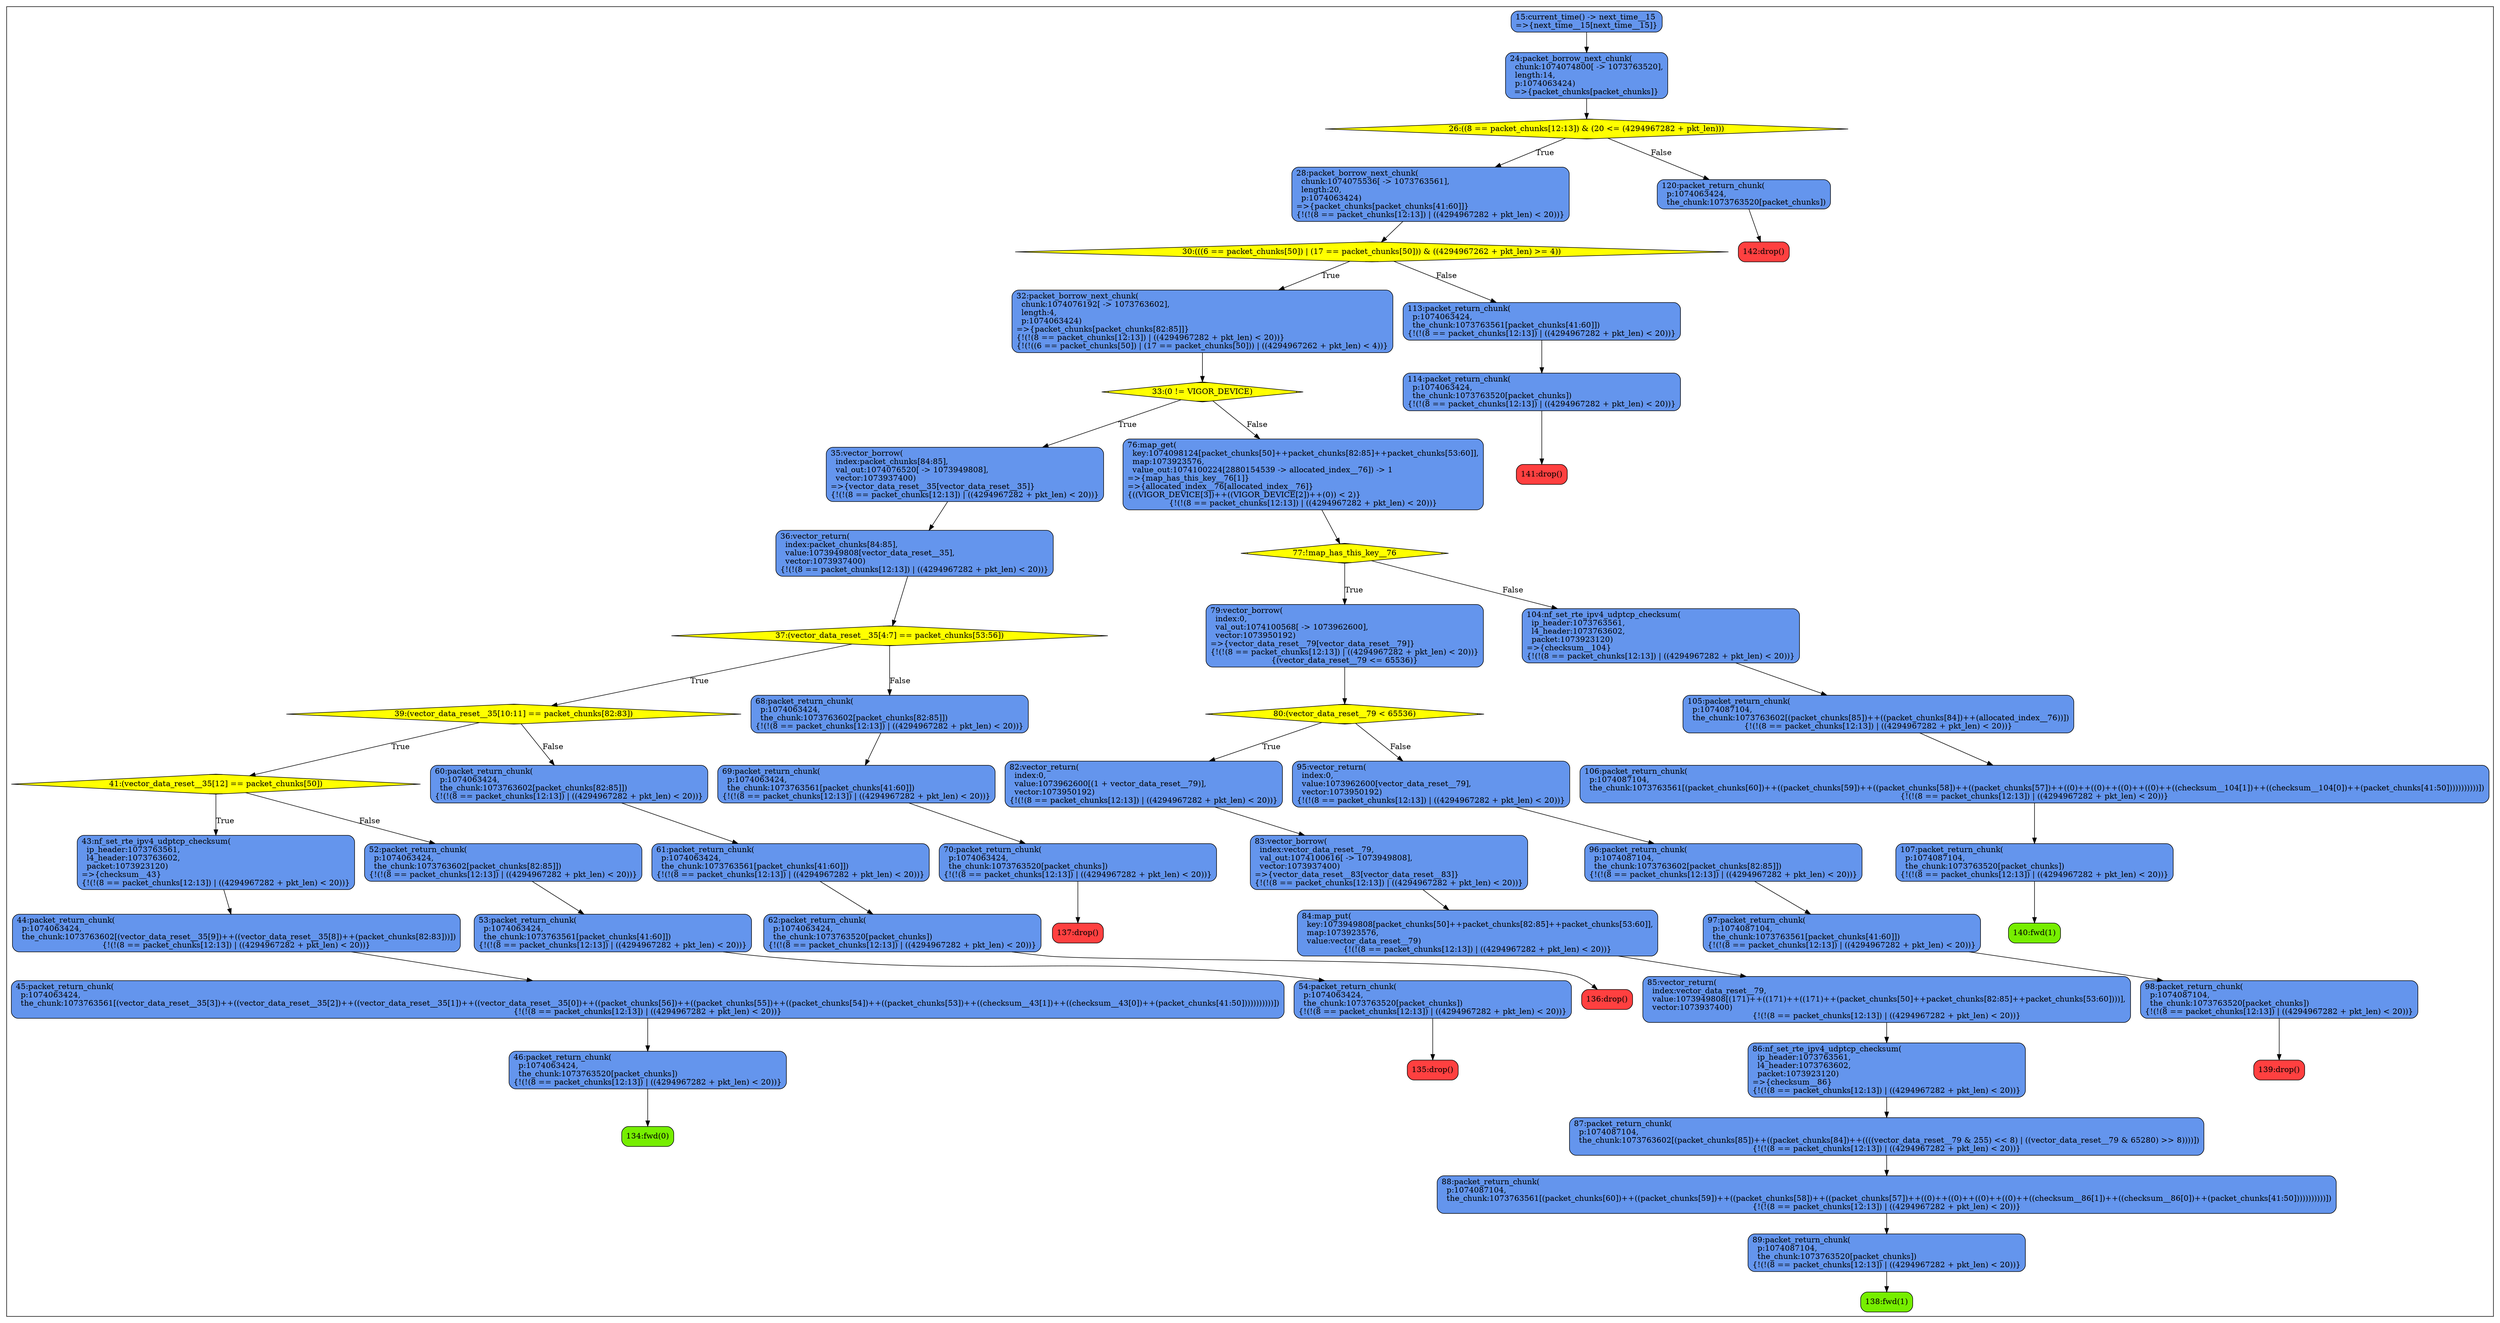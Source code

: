 digraph mygraph {
	node [shape=box style=rounded border=0];
	subgraph clusterprocess {
		node [style="rounded,filled",color=black];
		134 [label="134:fwd(0)", fillcolor="chartreuse2"];
		46 [label="46:packet_return_chunk(\l  p:1074063424,\l  the_chunk:1073763520[packet_chunks])\l{!(!(8 == packet_chunks[12:13]) | ((4294967282 + pkt_len) < 20))}", fillcolor="cornflowerblue"];
		46 -> 134;
		45 [label="45:packet_return_chunk(\l  p:1074063424,\l  the_chunk:1073763561[(vector_data_reset__35[3])++((vector_data_reset__35[2])++((vector_data_reset__35[1])++((vector_data_reset__35[0])++((packet_chunks[56])++((packet_chunks[55])++((packet_chunks[54])++((packet_chunks[53])++((checksum__43[1])++((checksum__43[0])++(packet_chunks[41:50]))))))))))])\l{!(!(8 == packet_chunks[12:13]) | ((4294967282 + pkt_len) < 20))}", fillcolor="cornflowerblue"];
		45 -> 46;
		44 [label="44:packet_return_chunk(\l  p:1074063424,\l  the_chunk:1073763602[(vector_data_reset__35[9])++((vector_data_reset__35[8])++(packet_chunks[82:83]))])\l{!(!(8 == packet_chunks[12:13]) | ((4294967282 + pkt_len) < 20))}", fillcolor="cornflowerblue"];
		44 -> 45;
		43 [label="43:nf_set_rte_ipv4_udptcp_checksum(\l  ip_header:1073763561,\l  l4_header:1073763602,\l  packet:1073923120)\l=>{checksum__43}\l{!(!(8 == packet_chunks[12:13]) | ((4294967282 + pkt_len) < 20))}", fillcolor="cornflowerblue"];
		43 -> 44;
		135 [label="135:drop()", fillcolor="brown1"];
		54 [label="54:packet_return_chunk(\l  p:1074063424,\l  the_chunk:1073763520[packet_chunks])\l{!(!(8 == packet_chunks[12:13]) | ((4294967282 + pkt_len) < 20))}", fillcolor="cornflowerblue"];
		54 -> 135;
		53 [label="53:packet_return_chunk(\l  p:1074063424,\l  the_chunk:1073763561[packet_chunks[41:60]])\l{!(!(8 == packet_chunks[12:13]) | ((4294967282 + pkt_len) < 20))}", fillcolor="cornflowerblue"];
		53 -> 54;
		52 [label="52:packet_return_chunk(\l  p:1074063424,\l  the_chunk:1073763602[packet_chunks[82:85]])\l{!(!(8 == packet_chunks[12:13]) | ((4294967282 + pkt_len) < 20))}", fillcolor="cornflowerblue"];
		52 -> 53;
		41 [shape=Mdiamond, label="41:(vector_data_reset__35[12] == packet_chunks[50])", fillcolor="yellow"];
		41 -> 43 [label="True"];
		41 -> 52 [label="False"];
		136 [label="136:drop()", fillcolor="brown1"];
		62 [label="62:packet_return_chunk(\l  p:1074063424,\l  the_chunk:1073763520[packet_chunks])\l{!(!(8 == packet_chunks[12:13]) | ((4294967282 + pkt_len) < 20))}", fillcolor="cornflowerblue"];
		62 -> 136;
		61 [label="61:packet_return_chunk(\l  p:1074063424,\l  the_chunk:1073763561[packet_chunks[41:60]])\l{!(!(8 == packet_chunks[12:13]) | ((4294967282 + pkt_len) < 20))}", fillcolor="cornflowerblue"];
		61 -> 62;
		60 [label="60:packet_return_chunk(\l  p:1074063424,\l  the_chunk:1073763602[packet_chunks[82:85]])\l{!(!(8 == packet_chunks[12:13]) | ((4294967282 + pkt_len) < 20))}", fillcolor="cornflowerblue"];
		60 -> 61;
		39 [shape=Mdiamond, label="39:(vector_data_reset__35[10:11] == packet_chunks[82:83])", fillcolor="yellow"];
		39 -> 41 [label="True"];
		39 -> 60 [label="False"];
		137 [label="137:drop()", fillcolor="brown1"];
		70 [label="70:packet_return_chunk(\l  p:1074063424,\l  the_chunk:1073763520[packet_chunks])\l{!(!(8 == packet_chunks[12:13]) | ((4294967282 + pkt_len) < 20))}", fillcolor="cornflowerblue"];
		70 -> 137;
		69 [label="69:packet_return_chunk(\l  p:1074063424,\l  the_chunk:1073763561[packet_chunks[41:60]])\l{!(!(8 == packet_chunks[12:13]) | ((4294967282 + pkt_len) < 20))}", fillcolor="cornflowerblue"];
		69 -> 70;
		68 [label="68:packet_return_chunk(\l  p:1074063424,\l  the_chunk:1073763602[packet_chunks[82:85]])\l{!(!(8 == packet_chunks[12:13]) | ((4294967282 + pkt_len) < 20))}", fillcolor="cornflowerblue"];
		68 -> 69;
		37 [shape=Mdiamond, label="37:(vector_data_reset__35[4:7] == packet_chunks[53:56])", fillcolor="yellow"];
		37 -> 39 [label="True"];
		37 -> 68 [label="False"];
		36 [label="36:vector_return(\l  index:packet_chunks[84:85],\l  value:1073949808[vector_data_reset__35],\l  vector:1073937400)\l{!(!(8 == packet_chunks[12:13]) | ((4294967282 + pkt_len) < 20))}", fillcolor="cornflowerblue"];
		36 -> 37;
		35 [label="35:vector_borrow(\l  index:packet_chunks[84:85],\l  val_out:1074076520[ -> 1073949808],\l  vector:1073937400)\l=>{vector_data_reset__35[vector_data_reset__35]}\l{!(!(8 == packet_chunks[12:13]) | ((4294967282 + pkt_len) < 20))}", fillcolor="cornflowerblue"];
		35 -> 36;
		138 [label="138:fwd(1)", fillcolor="chartreuse2"];
		89 [label="89:packet_return_chunk(\l  p:1074087104,\l  the_chunk:1073763520[packet_chunks])\l{!(!(8 == packet_chunks[12:13]) | ((4294967282 + pkt_len) < 20))}", fillcolor="cornflowerblue"];
		89 -> 138;
		88 [label="88:packet_return_chunk(\l  p:1074087104,\l  the_chunk:1073763561[(packet_chunks[60])++((packet_chunks[59])++((packet_chunks[58])++((packet_chunks[57])++((0)++((0)++((0)++((0)++((checksum__86[1])++((checksum__86[0])++(packet_chunks[41:50]))))))))))])\l{!(!(8 == packet_chunks[12:13]) | ((4294967282 + pkt_len) < 20))}", fillcolor="cornflowerblue"];
		88 -> 89;
		87 [label="87:packet_return_chunk(\l  p:1074087104,\l  the_chunk:1073763602[(packet_chunks[85])++((packet_chunks[84])++((((vector_data_reset__79 & 255) << 8) | ((vector_data_reset__79 & 65280) >> 8))))])\l{!(!(8 == packet_chunks[12:13]) | ((4294967282 + pkt_len) < 20))}", fillcolor="cornflowerblue"];
		87 -> 88;
		86 [label="86:nf_set_rte_ipv4_udptcp_checksum(\l  ip_header:1073763561,\l  l4_header:1073763602,\l  packet:1073923120)\l=>{checksum__86}\l{!(!(8 == packet_chunks[12:13]) | ((4294967282 + pkt_len) < 20))}", fillcolor="cornflowerblue"];
		86 -> 87;
		85 [label="85:vector_return(\l  index:vector_data_reset__79,\l  value:1073949808[(171)++((171)++((171)++(packet_chunks[50]++packet_chunks[82:85]++packet_chunks[53:60])))],\l  vector:1073937400)\l{!(!(8 == packet_chunks[12:13]) | ((4294967282 + pkt_len) < 20))}", fillcolor="cornflowerblue"];
		85 -> 86;
		84 [label="84:map_put(\l  key:1073949808[packet_chunks[50]++packet_chunks[82:85]++packet_chunks[53:60]],\l  map:1073923576,\l  value:vector_data_reset__79)\l{!(!(8 == packet_chunks[12:13]) | ((4294967282 + pkt_len) < 20))}", fillcolor="cornflowerblue"];
		84 -> 85;
		83 [label="83:vector_borrow(\l  index:vector_data_reset__79,\l  val_out:1074100616[ -> 1073949808],\l  vector:1073937400)\l=>{vector_data_reset__83[vector_data_reset__83]}\l{!(!(8 == packet_chunks[12:13]) | ((4294967282 + pkt_len) < 20))}", fillcolor="cornflowerblue"];
		83 -> 84;
		82 [label="82:vector_return(\l  index:0,\l  value:1073962600[(1 + vector_data_reset__79)],\l  vector:1073950192)\l{!(!(8 == packet_chunks[12:13]) | ((4294967282 + pkt_len) < 20))}", fillcolor="cornflowerblue"];
		82 -> 83;
		139 [label="139:drop()", fillcolor="brown1"];
		98 [label="98:packet_return_chunk(\l  p:1074087104,\l  the_chunk:1073763520[packet_chunks])\l{!(!(8 == packet_chunks[12:13]) | ((4294967282 + pkt_len) < 20))}", fillcolor="cornflowerblue"];
		98 -> 139;
		97 [label="97:packet_return_chunk(\l  p:1074087104,\l  the_chunk:1073763561[packet_chunks[41:60]])\l{!(!(8 == packet_chunks[12:13]) | ((4294967282 + pkt_len) < 20))}", fillcolor="cornflowerblue"];
		97 -> 98;
		96 [label="96:packet_return_chunk(\l  p:1074087104,\l  the_chunk:1073763602[packet_chunks[82:85]])\l{!(!(8 == packet_chunks[12:13]) | ((4294967282 + pkt_len) < 20))}", fillcolor="cornflowerblue"];
		96 -> 97;
		95 [label="95:vector_return(\l  index:0,\l  value:1073962600[vector_data_reset__79],\l  vector:1073950192)\l{!(!(8 == packet_chunks[12:13]) | ((4294967282 + pkt_len) < 20))}", fillcolor="cornflowerblue"];
		95 -> 96;
		80 [shape=Mdiamond, label="80:(vector_data_reset__79 < 65536)", fillcolor="yellow"];
		80 -> 82 [label="True"];
		80 -> 95 [label="False"];
		79 [label="79:vector_borrow(\l  index:0,\l  val_out:1074100568[ -> 1073962600],\l  vector:1073950192)\l=>{vector_data_reset__79[vector_data_reset__79]}\l{!(!(8 == packet_chunks[12:13]) | ((4294967282 + pkt_len) < 20))}\l{(vector_data_reset__79 <= 65536)}", fillcolor="cornflowerblue"];
		79 -> 80;
		140 [label="140:fwd(1)", fillcolor="chartreuse2"];
		107 [label="107:packet_return_chunk(\l  p:1074087104,\l  the_chunk:1073763520[packet_chunks])\l{!(!(8 == packet_chunks[12:13]) | ((4294967282 + pkt_len) < 20))}", fillcolor="cornflowerblue"];
		107 -> 140;
		106 [label="106:packet_return_chunk(\l  p:1074087104,\l  the_chunk:1073763561[(packet_chunks[60])++((packet_chunks[59])++((packet_chunks[58])++((packet_chunks[57])++((0)++((0)++((0)++((0)++((checksum__104[1])++((checksum__104[0])++(packet_chunks[41:50]))))))))))])\l{!(!(8 == packet_chunks[12:13]) | ((4294967282 + pkt_len) < 20))}", fillcolor="cornflowerblue"];
		106 -> 107;
		105 [label="105:packet_return_chunk(\l  p:1074087104,\l  the_chunk:1073763602[(packet_chunks[85])++((packet_chunks[84])++(allocated_index__76))])\l{!(!(8 == packet_chunks[12:13]) | ((4294967282 + pkt_len) < 20))}", fillcolor="cornflowerblue"];
		105 -> 106;
		104 [label="104:nf_set_rte_ipv4_udptcp_checksum(\l  ip_header:1073763561,\l  l4_header:1073763602,\l  packet:1073923120)\l=>{checksum__104}\l{!(!(8 == packet_chunks[12:13]) | ((4294967282 + pkt_len) < 20))}", fillcolor="cornflowerblue"];
		104 -> 105;
		77 [shape=Mdiamond, label="77:!map_has_this_key__76", fillcolor="yellow"];
		77 -> 79 [label="True"];
		77 -> 104 [label="False"];
		76 [label="76:map_get(\l  key:1074098124[packet_chunks[50]++packet_chunks[82:85]++packet_chunks[53:60]],\l  map:1073923576,\l  value_out:1074100224[2880154539 -> allocated_index__76]) -> 1\l=>{map_has_this_key__76[1]}\l=>{allocated_index__76[allocated_index__76]}\l{((VIGOR_DEVICE[3])++((VIGOR_DEVICE[2])++(0)) < 2)}\l{!(!(8 == packet_chunks[12:13]) | ((4294967282 + pkt_len) < 20))}", fillcolor="cornflowerblue"];
		76 -> 77;
		33 [shape=Mdiamond, label="33:(0 != VIGOR_DEVICE)", fillcolor="yellow"];
		33 -> 35 [label="True"];
		33 -> 76 [label="False"];
		32 [label="32:packet_borrow_next_chunk(\l  chunk:1074076192[ -> 1073763602],\l  length:4,\l  p:1074063424)\l=>{packet_chunks[packet_chunks[82:85]]}\l{!(!(8 == packet_chunks[12:13]) | ((4294967282 + pkt_len) < 20))}\l{!(!((6 == packet_chunks[50]) | (17 == packet_chunks[50])) | ((4294967262 + pkt_len) < 4))}", fillcolor="cornflowerblue"];
		32 -> 33;
		141 [label="141:drop()", fillcolor="brown1"];
		114 [label="114:packet_return_chunk(\l  p:1074063424,\l  the_chunk:1073763520[packet_chunks])\l{!(!(8 == packet_chunks[12:13]) | ((4294967282 + pkt_len) < 20))}", fillcolor="cornflowerblue"];
		114 -> 141;
		113 [label="113:packet_return_chunk(\l  p:1074063424,\l  the_chunk:1073763561[packet_chunks[41:60]])\l{!(!(8 == packet_chunks[12:13]) | ((4294967282 + pkt_len) < 20))}", fillcolor="cornflowerblue"];
		113 -> 114;
		30 [shape=Mdiamond, label="30:(((6 == packet_chunks[50]) | (17 == packet_chunks[50])) & ((4294967262 + pkt_len) >= 4))", fillcolor="yellow"];
		30 -> 32 [label="True"];
		30 -> 113 [label="False"];
		28 [label="28:packet_borrow_next_chunk(\l  chunk:1074075536[ -> 1073763561],\l  length:20,\l  p:1074063424)\l=>{packet_chunks[packet_chunks[41:60]]}\l{!(!(8 == packet_chunks[12:13]) | ((4294967282 + pkt_len) < 20))}", fillcolor="cornflowerblue"];
		28 -> 30;
		142 [label="142:drop()", fillcolor="brown1"];
		120 [label="120:packet_return_chunk(\l  p:1074063424,\l  the_chunk:1073763520[packet_chunks])", fillcolor="cornflowerblue"];
		120 -> 142;
		26 [shape=Mdiamond, label="26:((8 == packet_chunks[12:13]) & (20 <= (4294967282 + pkt_len)))", fillcolor="yellow"];
		26 -> 28 [label="True"];
		26 -> 120 [label="False"];
		24 [label="24:packet_borrow_next_chunk(\l  chunk:1074074800[ -> 1073763520],\l  length:14,\l  p:1074063424)\l=>{packet_chunks[packet_chunks]}", fillcolor="cornflowerblue"];
		24 -> 26;
		15 [label="15:current_time() -> next_time__15\l=>{next_time__15[next_time__15]}", fillcolor="cornflowerblue"];
		15 -> 24;
	}
}